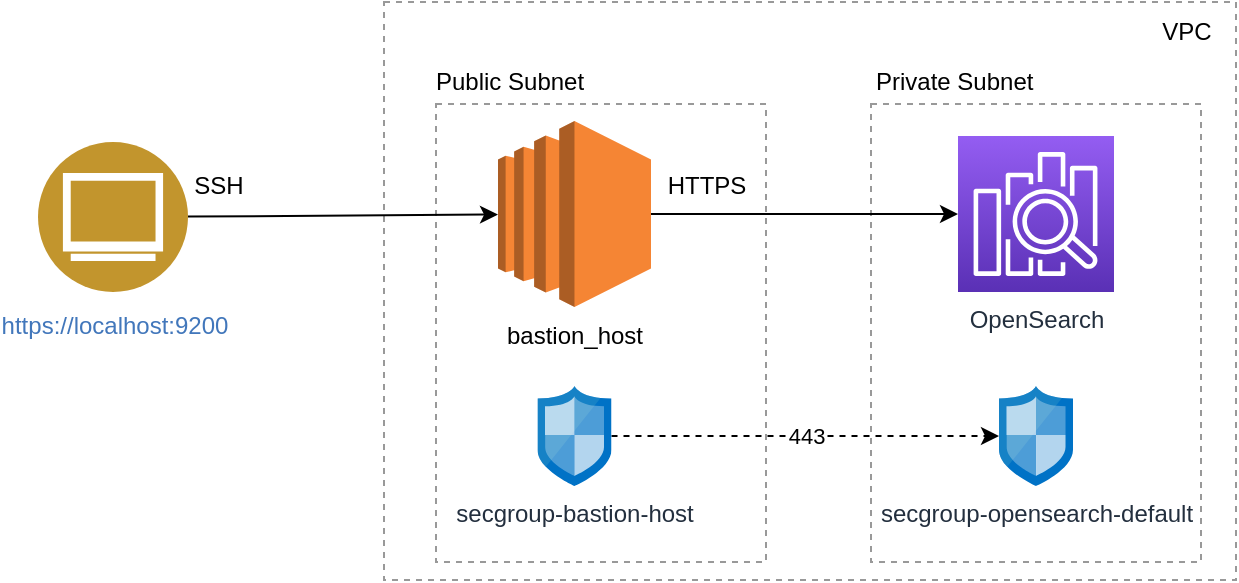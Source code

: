 <mxfile>
    <diagram id="bXhtw739eIVRdLmtH32Q" name="OpenSearch Setup">
        <mxGraphModel dx="1104" dy="416" grid="0" gridSize="10" guides="1" tooltips="1" connect="1" arrows="1" fold="1" page="1" pageScale="1" pageWidth="827" pageHeight="1169" math="0" shadow="0">
            <root>
                <mxCell id="0"/>
                <mxCell id="1" parent="0"/>
                <mxCell id="19" value="" style="whiteSpace=wrap;html=1;dashed=1;sketch=0;fontFamily=Helvetica;fontSize=12;fontColor=none;strokeColor=#999999;fillColor=none;gradientColor=#945DF2;gradientDirection=north;noLabel=1;" parent="1" vertex="1">
                    <mxGeometry x="273" y="148" width="426" height="289" as="geometry"/>
                </mxCell>
                <mxCell id="22" value="" style="whiteSpace=wrap;html=1;dashed=1;sketch=0;fontFamily=Helvetica;fontSize=12;fontColor=none;strokeColor=#999999;fillColor=none;gradientColor=#945DF2;gradientDirection=north;noLabel=1;" parent="1" vertex="1">
                    <mxGeometry x="516.5" y="199" width="165" height="229" as="geometry"/>
                </mxCell>
                <mxCell id="21" value="" style="whiteSpace=wrap;html=1;dashed=1;sketch=0;fontFamily=Helvetica;fontSize=12;fontColor=none;strokeColor=#999999;fillColor=none;gradientColor=#945DF2;gradientDirection=north;noLabel=1;" parent="1" vertex="1">
                    <mxGeometry x="299" y="199" width="165" height="229" as="geometry"/>
                </mxCell>
                <mxCell id="10" style="edgeStyle=none;html=1;entryX=0;entryY=0.5;entryDx=0;entryDy=0;entryPerimeter=0;" parent="1" source="2" target="3" edge="1">
                    <mxGeometry relative="1" as="geometry"/>
                </mxCell>
                <mxCell id="2" value="bastion_host" style="outlineConnect=0;dashed=0;verticalLabelPosition=bottom;verticalAlign=top;align=center;html=1;shape=mxgraph.aws3.ec2;fillColor=#F58534;gradientColor=none;" parent="1" vertex="1">
                    <mxGeometry x="330" y="207.5" width="76.5" height="93" as="geometry"/>
                </mxCell>
                <mxCell id="3" value="OpenSearch" style="sketch=0;points=[[0,0,0],[0.25,0,0],[0.5,0,0],[0.75,0,0],[1,0,0],[0,1,0],[0.25,1,0],[0.5,1,0],[0.75,1,0],[1,1,0],[0,0.25,0],[0,0.5,0],[0,0.75,0],[1,0.25,0],[1,0.5,0],[1,0.75,0]];outlineConnect=0;fontColor=#232F3E;gradientColor=#945DF2;gradientDirection=north;fillColor=#5A30B5;strokeColor=#ffffff;dashed=0;verticalLabelPosition=bottom;verticalAlign=top;align=center;html=1;fontSize=12;fontStyle=0;aspect=fixed;shape=mxgraph.aws4.resourceIcon;resIcon=mxgraph.aws4.elasticsearch_service;" parent="1" vertex="1">
                    <mxGeometry x="560" y="215" width="78" height="78" as="geometry"/>
                </mxCell>
                <mxCell id="9" style="edgeStyle=none;html=1;" parent="1" source="8" target="2" edge="1">
                    <mxGeometry relative="1" as="geometry"/>
                </mxCell>
                <mxCell id="8" value="https://localhost:9200" style="aspect=fixed;perimeter=ellipsePerimeter;html=1;align=center;shadow=0;dashed=0;fontColor=#4277BB;labelBackgroundColor=#ffffff;fontSize=12;spacingTop=3;image;image=img/lib/ibm/users/browser.svg;" parent="1" vertex="1">
                    <mxGeometry x="100" y="218" width="75" height="75" as="geometry"/>
                </mxCell>
                <mxCell id="11" value="SSH" style="text;html=1;align=center;verticalAlign=middle;resizable=0;points=[];autosize=1;strokeColor=none;fillColor=none;" parent="1" vertex="1">
                    <mxGeometry x="170" y="230" width="40" height="20" as="geometry"/>
                </mxCell>
                <mxCell id="12" value="HTTPS" style="text;html=1;align=center;verticalAlign=middle;resizable=0;points=[];autosize=1;strokeColor=none;fillColor=none;" parent="1" vertex="1">
                    <mxGeometry x="409" y="230" width="50" height="20" as="geometry"/>
                </mxCell>
                <mxCell id="25" value="443" style="edgeStyle=none;html=1;dashed=1;" parent="1" source="17" target="18" edge="1">
                    <mxGeometry relative="1" as="geometry"/>
                </mxCell>
                <mxCell id="17" value="secgroup-bastion-host" style="sketch=0;aspect=fixed;html=1;points=[];align=center;image;fontSize=12;image=img/lib/mscae/Network_Security_Groups_Classic.svg;dashed=0;fontFamily=Helvetica;fontColor=#232F3E;strokeColor=#ffffff;fillColor=#5A30B5;gradientColor=#945DF2;gradientDirection=north;" parent="1" vertex="1">
                    <mxGeometry x="349.75" y="340" width="37" height="50" as="geometry"/>
                </mxCell>
                <mxCell id="18" value="secgroup-opensearch-default" style="sketch=0;aspect=fixed;html=1;points=[];align=center;image;fontSize=12;image=img/lib/mscae/Network_Security_Groups_Classic.svg;dashed=0;fontFamily=Helvetica;fontColor=#232F3E;strokeColor=#ffffff;fillColor=#5A30B5;gradientColor=#945DF2;gradientDirection=north;" parent="1" vertex="1">
                    <mxGeometry x="580.5" y="340" width="37" height="50" as="geometry"/>
                </mxCell>
                <mxCell id="20" value="VPC" style="text;html=1;align=center;verticalAlign=middle;resizable=0;points=[];autosize=1;strokeColor=none;fillColor=none;" parent="1" vertex="1">
                    <mxGeometry x="656" y="154" width="35" height="18" as="geometry"/>
                </mxCell>
                <mxCell id="23" value="Public Subnet" style="text;html=1;align=left;verticalAlign=middle;resizable=0;points=[];autosize=1;strokeColor=none;fillColor=none;" parent="1" vertex="1">
                    <mxGeometry x="297" y="179" width="84" height="18" as="geometry"/>
                </mxCell>
                <mxCell id="24" value="Private Subnet" style="text;html=1;align=left;verticalAlign=middle;resizable=0;points=[];autosize=1;strokeColor=none;fillColor=none;" parent="1" vertex="1">
                    <mxGeometry x="516.5" y="179" width="89" height="18" as="geometry"/>
                </mxCell>
            </root>
        </mxGraphModel>
    </diagram>
    <diagram id="izEAOXgSeoznvXF0eHr4" name="OpenSearch Manual Backup">
        <mxGraphModel dx="1104" dy="416" grid="1" gridSize="10" guides="1" tooltips="1" connect="1" arrows="1" fold="1" page="1" pageScale="1" pageWidth="827" pageHeight="1169" math="0" shadow="0">
            <root>
                <mxCell id="0"/>
                <mxCell id="1" parent="0"/>
                <mxCell id="kehp3VLO4QJErEU-hCKt-1" style="edgeStyle=none;html=1;shape=link;" edge="1" parent="1" source="kehp3VLO4QJErEU-hCKt-2" target="kehp3VLO4QJErEU-hCKt-17">
                    <mxGeometry relative="1" as="geometry"/>
                </mxCell>
                <mxCell id="kehp3VLO4QJErEU-hCKt-2" value="" style="sketch=0;points=[[0,0,0],[0.25,0,0],[0.5,0,0],[0.75,0,0],[1,0,0],[0,1,0],[0.25,1,0],[0.5,1,0],[0.75,1,0],[1,1,0],[0,0.25,0],[0,0.5,0],[0,0.75,0],[1,0.25,0],[1,0.5,0],[1,0.75,0]];outlineConnect=0;fontColor=#232F3E;gradientColor=#60A337;gradientDirection=north;fillColor=#277116;strokeColor=#ffffff;dashed=0;verticalLabelPosition=bottom;verticalAlign=top;align=center;html=1;fontSize=12;fontStyle=0;aspect=fixed;shape=mxgraph.aws4.resourceIcon;resIcon=mxgraph.aws4.s3;" vertex="1" parent="1">
                    <mxGeometry x="538" y="288.5" width="78" height="78" as="geometry"/>
                </mxCell>
                <mxCell id="kehp3VLO4QJErEU-hCKt-3" style="edgeStyle=none;html=1;entryX=0.5;entryY=0;entryDx=0;entryDy=0;entryPerimeter=0;" edge="1" parent="1" source="kehp3VLO4QJErEU-hCKt-4" target="kehp3VLO4QJErEU-hCKt-8">
                    <mxGeometry relative="1" as="geometry"/>
                </mxCell>
                <mxCell id="kehp3VLO4QJErEU-hCKt-4" value="" style="sketch=0;points=[[0,0,0],[0.25,0,0],[0.5,0,0],[0.75,0,0],[1,0,0],[0,1,0],[0.25,1,0],[0.5,1,0],[0.75,1,0],[1,1,0],[0,0.25,0],[0,0.5,0],[0,0.75,0],[1,0.25,0],[1,0.5,0],[1,0.75,0]];outlineConnect=0;fontColor=#232F3E;gradientColor=#F78E04;gradientDirection=north;fillColor=#D05C17;strokeColor=#ffffff;dashed=0;verticalLabelPosition=bottom;verticalAlign=top;align=center;html=1;fontSize=12;fontStyle=0;aspect=fixed;shape=mxgraph.aws4.resourceIcon;resIcon=mxgraph.aws4.lambda;" vertex="1" parent="1">
                    <mxGeometry x="379" y="131" width="78" height="78" as="geometry"/>
                </mxCell>
                <mxCell id="kehp3VLO4QJErEU-hCKt-5" style="edgeStyle=none;html=1;exitX=1;exitY=0.5;exitDx=0;exitDy=0;exitPerimeter=0;entryX=0;entryY=0.5;entryDx=0;entryDy=0;entryPerimeter=0;" edge="1" parent="1" source="kehp3VLO4QJErEU-hCKt-6" target="kehp3VLO4QJErEU-hCKt-8">
                    <mxGeometry relative="1" as="geometry"/>
                </mxCell>
                <mxCell id="kehp3VLO4QJErEU-hCKt-6" value="bastion_host" style="outlineConnect=0;dashed=0;verticalLabelPosition=bottom;verticalAlign=top;align=center;html=1;shape=mxgraph.aws3.ec2;fillColor=#F58534;gradientColor=none;" vertex="1" parent="1">
                    <mxGeometry x="179" y="281" width="76.5" height="93" as="geometry"/>
                </mxCell>
                <mxCell id="kehp3VLO4QJErEU-hCKt-7" style="edgeStyle=none;html=1;entryX=0;entryY=0.5;entryDx=0;entryDy=0;entryPerimeter=0;" edge="1" parent="1" source="kehp3VLO4QJErEU-hCKt-8" target="kehp3VLO4QJErEU-hCKt-2">
                    <mxGeometry relative="1" as="geometry"/>
                </mxCell>
                <mxCell id="kehp3VLO4QJErEU-hCKt-8" value="OpenSearch" style="sketch=0;points=[[0,0,0],[0.25,0,0],[0.5,0,0],[0.75,0,0],[1,0,0],[0,1,0],[0.25,1,0],[0.5,1,0],[0.75,1,0],[1,1,0],[0,0.25,0],[0,0.5,0],[0,0.75,0],[1,0.25,0],[1,0.5,0],[1,0.75,0]];outlineConnect=0;fontColor=#232F3E;gradientColor=#945DF2;gradientDirection=north;fillColor=#5A30B5;strokeColor=#ffffff;dashed=0;verticalLabelPosition=bottom;verticalAlign=top;align=center;html=1;fontSize=12;fontStyle=0;aspect=fixed;shape=mxgraph.aws4.resourceIcon;resIcon=mxgraph.aws4.elasticsearch_service;" vertex="1" parent="1">
                    <mxGeometry x="379" y="288.5" width="78" height="78" as="geometry"/>
                </mxCell>
                <mxCell id="kehp3VLO4QJErEU-hCKt-9" style="edgeStyle=none;html=1;entryX=0;entryY=0.5;entryDx=0;entryDy=0;entryPerimeter=0;" edge="1" parent="1" source="kehp3VLO4QJErEU-hCKt-10" target="kehp3VLO4QJErEU-hCKt-4">
                    <mxGeometry relative="1" as="geometry"/>
                </mxCell>
                <mxCell id="kehp3VLO4QJErEU-hCKt-10" value="EventBridge&lt;br&gt;Schedule" style="sketch=0;points=[[0,0,0],[0.25,0,0],[0.5,0,0],[0.75,0,0],[1,0,0],[0,1,0],[0.25,1,0],[0.5,1,0],[0.75,1,0],[1,1,0],[0,0.25,0],[0,0.5,0],[0,0.75,0],[1,0.25,0],[1,0.5,0],[1,0.75,0]];outlineConnect=0;fontColor=#232F3E;gradientColor=#FF4F8B;gradientDirection=north;fillColor=#BC1356;strokeColor=#ffffff;dashed=0;verticalLabelPosition=bottom;verticalAlign=top;align=center;html=1;fontSize=12;fontStyle=0;aspect=fixed;shape=mxgraph.aws4.resourceIcon;resIcon=mxgraph.aws4.eventbridge;" vertex="1" parent="1">
                    <mxGeometry x="177.5" y="131" width="78" height="78" as="geometry"/>
                </mxCell>
                <mxCell id="kehp3VLO4QJErEU-hCKt-11" style="edgeStyle=none;html=1;" edge="1" parent="1" source="kehp3VLO4QJErEU-hCKt-12" target="kehp3VLO4QJErEU-hCKt-6">
                    <mxGeometry relative="1" as="geometry"/>
                </mxCell>
                <mxCell id="kehp3VLO4QJErEU-hCKt-12" value="User" style="sketch=0;outlineConnect=0;fontColor=#232F3E;gradientColor=none;strokeColor=#232F3E;fillColor=#ffffff;dashed=0;verticalLabelPosition=bottom;verticalAlign=top;align=center;html=1;fontSize=12;fontStyle=0;aspect=fixed;shape=mxgraph.aws4.resourceIcon;resIcon=mxgraph.aws4.user;" vertex="1" parent="1">
                    <mxGeometry x="29" y="297.5" width="60" height="60" as="geometry"/>
                </mxCell>
                <mxCell id="kehp3VLO4QJErEU-hCKt-13" value="SSH" style="text;html=1;align=center;verticalAlign=middle;resizable=0;points=[];autosize=1;strokeColor=none;fillColor=none;" vertex="1" parent="1">
                    <mxGeometry x="110" y="301" width="40" height="20" as="geometry"/>
                </mxCell>
                <mxCell id="kehp3VLO4QJErEU-hCKt-14" value="HTTPS" style="text;html=1;align=center;verticalAlign=middle;resizable=0;points=[];autosize=1;strokeColor=none;fillColor=none;" vertex="1" parent="1">
                    <mxGeometry x="269" y="301" width="50" height="20" as="geometry"/>
                </mxCell>
                <mxCell id="kehp3VLO4QJErEU-hCKt-15" value="HTTPS" style="text;html=1;align=center;verticalAlign=middle;resizable=0;points=[];autosize=1;strokeColor=none;fillColor=none;" vertex="1" parent="1">
                    <mxGeometry x="429" y="221" width="50" height="20" as="geometry"/>
                </mxCell>
                <mxCell id="kehp3VLO4QJErEU-hCKt-16" value="cron" style="text;html=1;align=center;verticalAlign=middle;resizable=0;points=[];autosize=1;strokeColor=none;fillColor=none;" vertex="1" parent="1">
                    <mxGeometry x="260.5" y="141" width="40" height="20" as="geometry"/>
                </mxCell>
                <mxCell id="kehp3VLO4QJErEU-hCKt-17" value="" style="sketch=0;points=[[0,0,0],[0.25,0,0],[0.5,0,0],[0.75,0,0],[1,0,0],[0,1,0],[0.25,1,0],[0.5,1,0],[0.75,1,0],[1,1,0],[0,0.25,0],[0,0.5,0],[0,0.75,0],[1,0.25,0],[1,0.5,0],[1,0.75,0]];outlineConnect=0;fontColor=#232F3E;gradientColor=#60A337;gradientDirection=north;fillColor=#277116;strokeColor=#ffffff;dashed=0;verticalLabelPosition=bottom;verticalAlign=top;align=center;html=1;fontSize=12;fontStyle=0;aspect=fixed;shape=mxgraph.aws4.resourceIcon;resIcon=mxgraph.aws4.s3;" vertex="1" parent="1">
                    <mxGeometry x="701" y="288.5" width="78" height="78" as="geometry"/>
                </mxCell>
                <mxCell id="kehp3VLO4QJErEU-hCKt-18" value="Cross Region Replication" style="text;whiteSpace=wrap;html=1;" vertex="1" parent="1">
                    <mxGeometry x="576" y="249" width="163" height="36" as="geometry"/>
                </mxCell>
                <mxCell id="kehp3VLO4QJErEU-hCKt-19" style="edgeStyle=none;html=1;entryX=1;entryY=0.5;entryDx=0;entryDy=0;entryPerimeter=0;" edge="1" parent="1" source="kehp3VLO4QJErEU-hCKt-20" target="kehp3VLO4QJErEU-hCKt-4">
                    <mxGeometry relative="1" as="geometry"/>
                </mxCell>
                <mxCell id="kehp3VLO4QJErEU-hCKt-20" value="Secret Manager" style="sketch=0;points=[[0,0,0],[0.25,0,0],[0.5,0,0],[0.75,0,0],[1,0,0],[0,1,0],[0.25,1,0],[0.5,1,0],[0.75,1,0],[1,1,0],[0,0.25,0],[0,0.5,0],[0,0.75,0],[1,0.25,0],[1,0.5,0],[1,0.75,0]];outlineConnect=0;fontColor=#232F3E;gradientColor=#F54749;gradientDirection=north;fillColor=#C7131F;strokeColor=#ffffff;dashed=0;verticalLabelPosition=bottom;verticalAlign=top;align=center;html=1;fontSize=12;fontStyle=0;aspect=fixed;shape=mxgraph.aws4.resourceIcon;resIcon=mxgraph.aws4.secrets_manager;" vertex="1" parent="1">
                    <mxGeometry x="533" y="131" width="78" height="78" as="geometry"/>
                </mxCell>
            </root>
        </mxGraphModel>
    </diagram>
</mxfile>